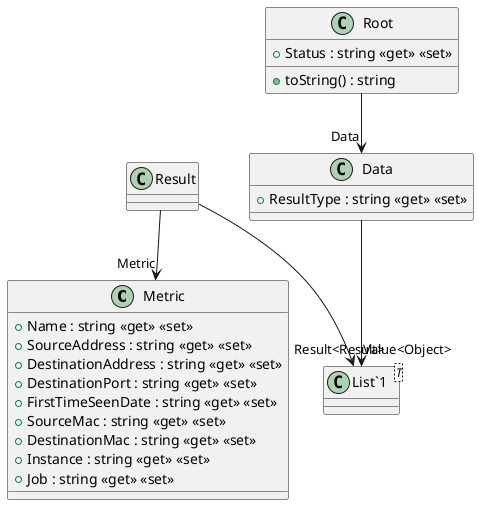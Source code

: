 @startuml
class Metric {
    + Name : string <<get>> <<set>>
    + SourceAddress : string <<get>> <<set>>
    + DestinationAddress : string <<get>> <<set>>
    + DestinationPort : string <<get>> <<set>>
    + FirstTimeSeenDate : string <<get>> <<set>>
    + SourceMac : string <<get>> <<set>>
    + DestinationMac : string <<get>> <<set>>
    + Instance : string <<get>> <<set>>
    + Job : string <<get>> <<set>>
}
class Result {
}
class Data {
    + ResultType : string <<get>> <<set>>
}
class Root {
    + Status : string <<get>> <<set>>
    + toString() : string
}
class "List`1"<T> {
}
Result --> "Metric" Metric
Result --> "Value<Object>" "List`1"
Data --> "Result<Result>" "List`1"
Root --> "Data" Data
@enduml
